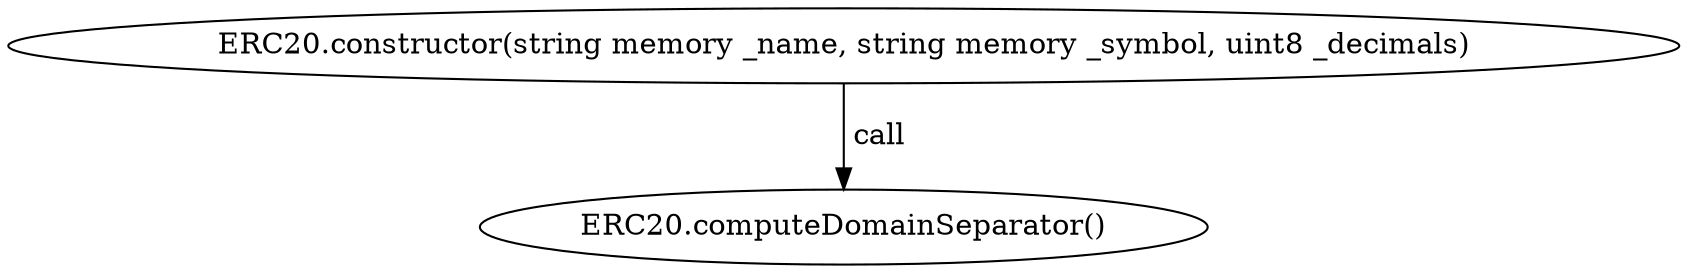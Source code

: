 digraph "" {
	graph [bb="0,0,679.71,124.8"];
	node [label="\N"];
	"ERC20.constructor(string memory _name, string memory _symbol, uint8 _decimals)"	 [height=0.5,
		pos="339.85,106.8",
		width=9.4403];
	"ERC20.computeDomainSeparator()"	 [height=0.5,
		pos="339.85,18",
		width=4.1578];
	"ERC20.constructor(string memory _name, string memory _symbol, uint8 _decimals)" -> "ERC20.computeDomainSeparator()" [key=call,
	label=" call",
	lp="351.71,62.4",
	pos="e,339.85,36.072 339.85,88.401 339.85,76.295 339.85,60.208 339.85,46.467"];
}
